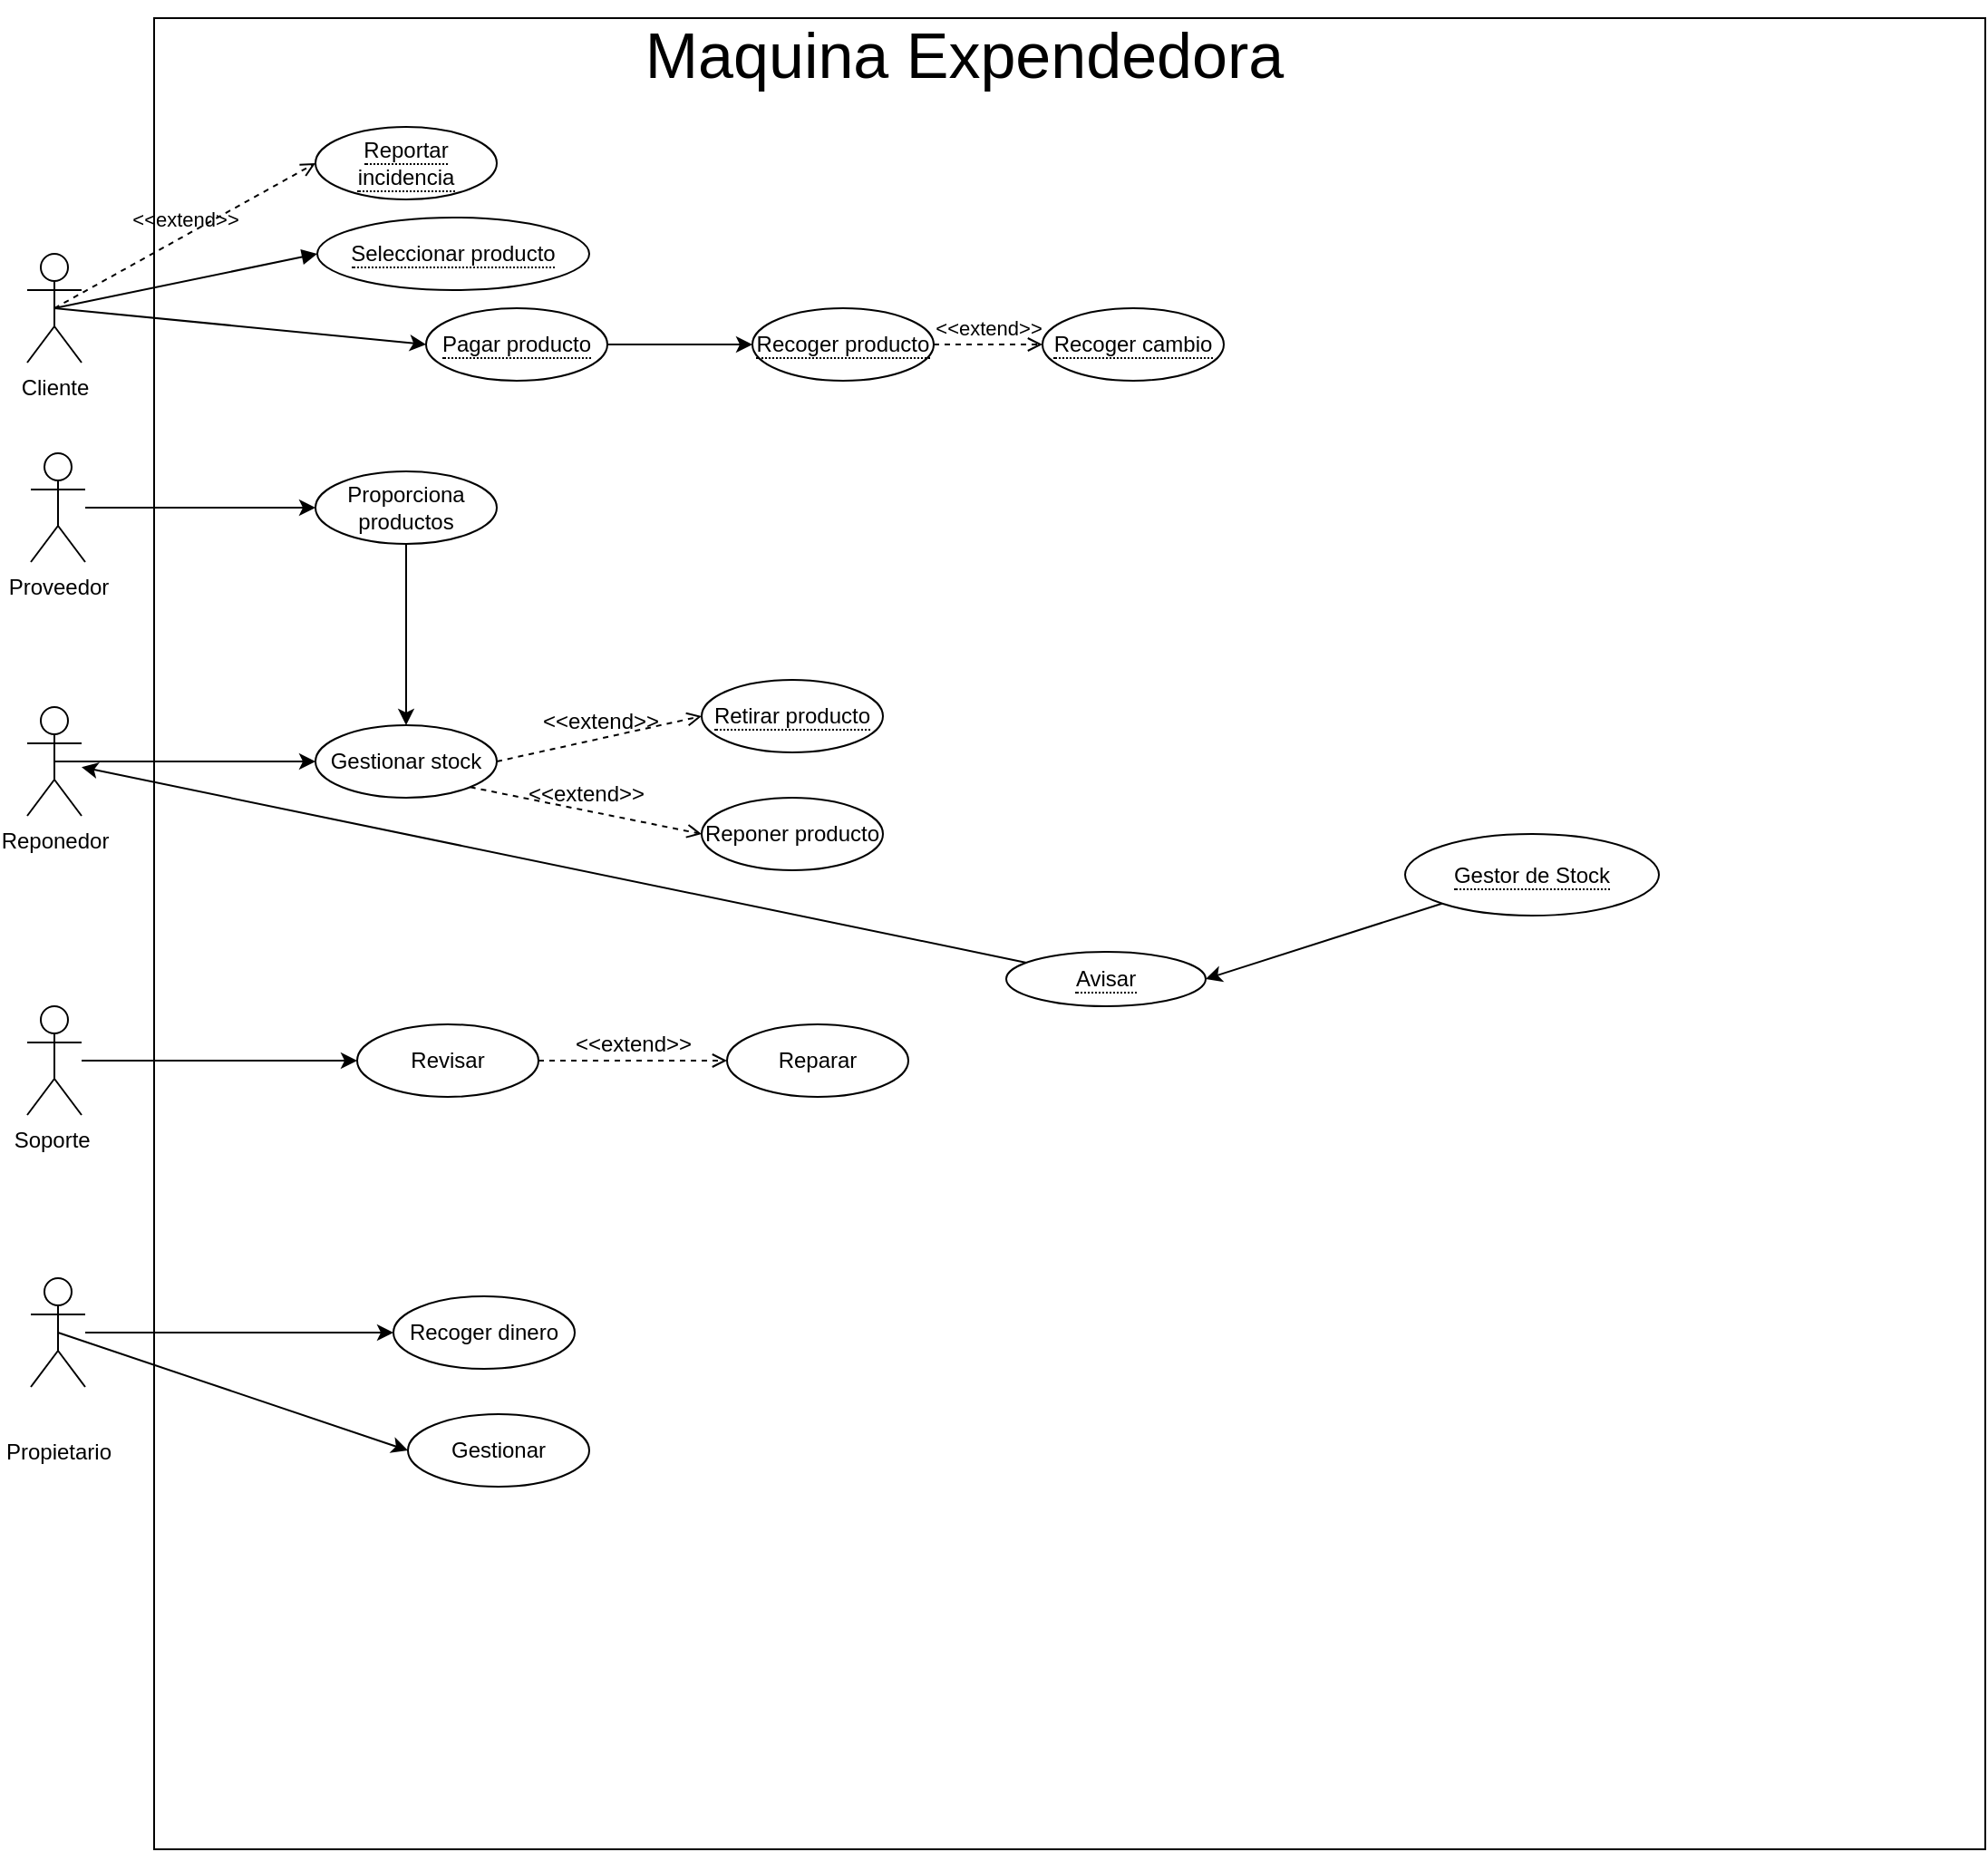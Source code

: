 <mxfile>
    <diagram id="gBqPCkknoRx1zdr07vxR" name="Página-1">
        <mxGraphModel dx="1100" dy="1904" grid="1" gridSize="10" guides="1" tooltips="1" connect="1" arrows="1" fold="1" page="1" pageScale="1" pageWidth="827" pageHeight="1169" math="0" shadow="0">
            <root>
                <mxCell id="0"/>
                <mxCell id="1" parent="0"/>
                <mxCell id="43" value="" style="whiteSpace=wrap;html=1;aspect=fixed;" parent="1" vertex="1">
                    <mxGeometry x="150" y="-60" width="1010" height="1010" as="geometry"/>
                </mxCell>
                <mxCell id="2" value="Cliente" style="shape=umlActor;verticalLabelPosition=bottom;verticalAlign=top;html=1;outlineConnect=0;" parent="1" vertex="1">
                    <mxGeometry x="80" y="70" width="30" height="60" as="geometry"/>
                </mxCell>
                <mxCell id="67" style="edgeStyle=none;html=1;entryX=0;entryY=0.5;entryDx=0;entryDy=0;fontSize=12;" parent="1" source="6" target="66" edge="1">
                    <mxGeometry relative="1" as="geometry"/>
                </mxCell>
                <mxCell id="6" value="Proveedor" style="shape=umlActor;verticalLabelPosition=bottom;verticalAlign=top;html=1;outlineConnect=0;" parent="1" vertex="1">
                    <mxGeometry x="82" y="180" width="30" height="60" as="geometry"/>
                </mxCell>
                <mxCell id="79" style="edgeStyle=none;html=1;entryX=0;entryY=0.5;entryDx=0;entryDy=0;exitX=0.5;exitY=0.5;exitDx=0;exitDy=0;exitPerimeter=0;" edge="1" parent="1" source="2" target="12">
                    <mxGeometry relative="1" as="geometry"/>
                </mxCell>
                <mxCell id="11" value="&lt;span style=&quot;border-bottom: 1px dotted&quot;&gt;Seleccionar producto&lt;/span&gt;" style="ellipse;whiteSpace=wrap;html=1;align=center;" parent="1" vertex="1">
                    <mxGeometry x="240" y="50" width="150" height="40" as="geometry"/>
                </mxCell>
                <mxCell id="80" style="edgeStyle=none;html=1;entryX=0;entryY=0.5;entryDx=0;entryDy=0;" edge="1" parent="1" source="12" target="14">
                    <mxGeometry relative="1" as="geometry"/>
                </mxCell>
                <mxCell id="12" value="&lt;span style=&quot;border-bottom: 1px dotted&quot;&gt;Pagar producto&lt;/span&gt;" style="ellipse;whiteSpace=wrap;html=1;align=center;" parent="1" vertex="1">
                    <mxGeometry x="300" y="100" width="100" height="40" as="geometry"/>
                </mxCell>
                <mxCell id="14" value="&lt;span style=&quot;border-bottom: 1px dotted&quot;&gt;Recoger producto&lt;/span&gt;" style="ellipse;whiteSpace=wrap;html=1;align=center;" parent="1" vertex="1">
                    <mxGeometry x="480" y="100" width="100" height="40" as="geometry"/>
                </mxCell>
                <mxCell id="20" value="" style="html=1;verticalAlign=bottom;labelBackgroundColor=none;endArrow=block;endFill=1;exitX=0.5;exitY=0.5;exitDx=0;exitDy=0;exitPerimeter=0;entryX=0;entryY=0.5;entryDx=0;entryDy=0;" parent="1" source="2" target="11" edge="1">
                    <mxGeometry width="160" relative="1" as="geometry">
                        <mxPoint x="210" y="230" as="sourcePoint"/>
                        <mxPoint x="370" y="230" as="targetPoint"/>
                    </mxGeometry>
                </mxCell>
                <mxCell id="27" value="&amp;lt;&amp;lt;extend&amp;gt;&amp;gt;" style="html=1;verticalAlign=bottom;labelBackgroundColor=none;endArrow=open;endFill=0;dashed=1;exitX=1;exitY=0.5;exitDx=0;exitDy=0;entryX=0;entryY=0.5;entryDx=0;entryDy=0;" parent="1" source="14" target="69" edge="1">
                    <mxGeometry width="160" relative="1" as="geometry">
                        <mxPoint x="290" y="280" as="sourcePoint"/>
                        <mxPoint x="927" y="160" as="targetPoint"/>
                    </mxGeometry>
                </mxCell>
                <mxCell id="44" value="&lt;font style=&quot;font-size: 35px&quot;&gt;Maquina Expendedora&lt;/font&gt;" style="text;html=1;strokeColor=none;fillColor=none;align=center;verticalAlign=middle;whiteSpace=wrap;rounded=0;" parent="1" vertex="1">
                    <mxGeometry x="354" y="-70" width="486" height="60" as="geometry"/>
                </mxCell>
                <mxCell id="57" style="edgeStyle=none;html=1;entryX=0;entryY=0.5;entryDx=0;entryDy=0;fontSize=12;" parent="1" source="45" target="56" edge="1">
                    <mxGeometry relative="1" as="geometry"/>
                </mxCell>
                <mxCell id="45" value="&lt;font style=&quot;font-size: 12px&quot;&gt;Propietario&lt;/font&gt;" style="shape=umlActor;verticalLabelPosition=bottom;verticalAlign=top;html=1;outlineConnect=0;fontSize=35;" parent="1" vertex="1">
                    <mxGeometry x="82" y="635" width="30" height="60" as="geometry"/>
                </mxCell>
                <mxCell id="58" style="edgeStyle=none;html=1;fontSize=12;" parent="1" source="46" target="54" edge="1">
                    <mxGeometry relative="1" as="geometry"/>
                </mxCell>
                <mxCell id="46" value="Soporte&amp;nbsp;" style="shape=umlActor;verticalLabelPosition=bottom;verticalAlign=top;html=1;outlineConnect=0;fontSize=12;" parent="1" vertex="1">
                    <mxGeometry x="80" y="485" width="30" height="60" as="geometry"/>
                </mxCell>
                <mxCell id="48" value="Reponedor" style="shape=umlActor;verticalLabelPosition=bottom;verticalAlign=top;html=1;outlineConnect=0;fontSize=12;" parent="1" vertex="1">
                    <mxGeometry x="80" y="320" width="30" height="60" as="geometry"/>
                </mxCell>
                <mxCell id="52" value="&lt;span style=&quot;border-bottom: 1px dotted&quot;&gt;Retirar producto&lt;/span&gt;" style="ellipse;whiteSpace=wrap;html=1;align=center;" parent="1" vertex="1">
                    <mxGeometry x="452.0" y="305" width="100" height="40" as="geometry"/>
                </mxCell>
                <mxCell id="53" value="Reponer producto" style="ellipse;whiteSpace=wrap;html=1;align=center;" parent="1" vertex="1">
                    <mxGeometry x="452.0" y="370" width="100" height="40" as="geometry"/>
                </mxCell>
                <mxCell id="54" value="Revisar" style="ellipse;whiteSpace=wrap;html=1;align=center;" parent="1" vertex="1">
                    <mxGeometry x="262.0" y="495" width="100" height="40" as="geometry"/>
                </mxCell>
                <mxCell id="55" value="Reparar" style="ellipse;whiteSpace=wrap;html=1;align=center;" parent="1" vertex="1">
                    <mxGeometry x="466.0" y="495" width="100" height="40" as="geometry"/>
                </mxCell>
                <mxCell id="56" value="Recoger dinero" style="ellipse;whiteSpace=wrap;html=1;align=center;" parent="1" vertex="1">
                    <mxGeometry x="282" y="645" width="100" height="40" as="geometry"/>
                </mxCell>
                <mxCell id="59" value="&amp;lt;&amp;lt;extend&amp;gt;&amp;gt;" style="html=1;verticalAlign=bottom;labelBackgroundColor=none;endArrow=open;endFill=0;dashed=1;fontSize=12;exitX=1;exitY=0.5;exitDx=0;exitDy=0;entryX=0;entryY=0.5;entryDx=0;entryDy=0;" parent="1" source="54" target="55" edge="1">
                    <mxGeometry width="160" relative="1" as="geometry">
                        <mxPoint x="332" y="625" as="sourcePoint"/>
                        <mxPoint x="492" y="625" as="targetPoint"/>
                    </mxGeometry>
                </mxCell>
                <mxCell id="60" style="edgeStyle=none;html=1;fontSize=12;exitX=0.5;exitY=0.5;exitDx=0;exitDy=0;exitPerimeter=0;" parent="1" source="48" target="61" edge="1">
                    <mxGeometry relative="1" as="geometry">
                        <mxPoint x="72" y="340" as="sourcePoint"/>
                    </mxGeometry>
                </mxCell>
                <mxCell id="61" value="Gestionar stock" style="ellipse;whiteSpace=wrap;html=1;align=center;" parent="1" vertex="1">
                    <mxGeometry x="239.0" y="330" width="100" height="40" as="geometry"/>
                </mxCell>
                <mxCell id="62" value="&amp;lt;&amp;lt;extend&amp;gt;&amp;gt;" style="html=1;verticalAlign=bottom;labelBackgroundColor=none;endArrow=open;endFill=0;dashed=1;fontSize=12;exitX=1;exitY=0.5;exitDx=0;exitDy=0;" parent="1" source="61" edge="1">
                    <mxGeometry width="160" relative="1" as="geometry">
                        <mxPoint x="342" y="315" as="sourcePoint"/>
                        <mxPoint x="452" y="325" as="targetPoint"/>
                    </mxGeometry>
                </mxCell>
                <mxCell id="63" value="&amp;lt;&amp;lt;extend&amp;gt;&amp;gt;" style="html=1;verticalAlign=bottom;labelBackgroundColor=none;endArrow=open;endFill=0;dashed=1;fontSize=12;exitX=1;exitY=1;exitDx=0;exitDy=0;entryX=0;entryY=0.5;entryDx=0;entryDy=0;" parent="1" source="61" target="53" edge="1">
                    <mxGeometry width="160" relative="1" as="geometry">
                        <mxPoint x="349" y="360" as="sourcePoint"/>
                        <mxPoint x="462" y="335" as="targetPoint"/>
                    </mxGeometry>
                </mxCell>
                <mxCell id="68" style="edgeStyle=none;html=1;exitX=0.5;exitY=1;exitDx=0;exitDy=0;entryX=0.5;entryY=0;entryDx=0;entryDy=0;fontSize=12;" parent="1" source="66" target="61" edge="1">
                    <mxGeometry relative="1" as="geometry"/>
                </mxCell>
                <mxCell id="66" value="Proporciona productos" style="ellipse;whiteSpace=wrap;html=1;align=center;" parent="1" vertex="1">
                    <mxGeometry x="239.0" y="190" width="100" height="40" as="geometry"/>
                </mxCell>
                <mxCell id="69" value="&lt;span style=&quot;border-bottom: 1px dotted&quot;&gt;Recoger cambio&lt;/span&gt;" style="ellipse;whiteSpace=wrap;html=1;align=center;" parent="1" vertex="1">
                    <mxGeometry x="640" y="100" width="100" height="40" as="geometry"/>
                </mxCell>
                <mxCell id="70" value="&lt;span style=&quot;border-bottom: 1px dotted&quot;&gt;Reportar incidencia&lt;/span&gt;" style="ellipse;whiteSpace=wrap;html=1;align=center;" vertex="1" parent="1">
                    <mxGeometry x="239" width="100" height="40" as="geometry"/>
                </mxCell>
                <mxCell id="71" value="&amp;lt;&amp;lt;extend&amp;gt;&amp;gt;" style="html=1;verticalAlign=bottom;labelBackgroundColor=none;endArrow=open;endFill=0;dashed=1;exitX=0.5;exitY=0.5;exitDx=0;exitDy=0;entryX=0;entryY=0.5;entryDx=0;entryDy=0;exitPerimeter=0;" edge="1" parent="1" source="2" target="70">
                    <mxGeometry width="160" relative="1" as="geometry">
                        <mxPoint x="790" y="110.0" as="sourcePoint"/>
                        <mxPoint x="900" y="110.0" as="targetPoint"/>
                    </mxGeometry>
                </mxCell>
                <mxCell id="72" style="edgeStyle=none;html=1;fontSize=12;exitX=0.5;exitY=0.5;exitDx=0;exitDy=0;exitPerimeter=0;entryX=0;entryY=0.5;entryDx=0;entryDy=0;" edge="1" parent="1" source="45" target="73">
                    <mxGeometry relative="1" as="geometry">
                        <mxPoint x="122" y="675" as="sourcePoint"/>
                        <mxPoint x="292.0" y="675" as="targetPoint"/>
                    </mxGeometry>
                </mxCell>
                <mxCell id="73" value="Gestionar" style="ellipse;whiteSpace=wrap;html=1;align=center;" vertex="1" parent="1">
                    <mxGeometry x="290" y="710" width="100" height="40" as="geometry"/>
                </mxCell>
                <mxCell id="76" style="edgeStyle=none;html=1;entryX=1;entryY=0.5;entryDx=0;entryDy=0;" edge="1" parent="1" source="74" target="75">
                    <mxGeometry relative="1" as="geometry"/>
                </mxCell>
                <mxCell id="74" value="&lt;span style=&quot;border-bottom: 1px dotted&quot;&gt;Gestor de Stock&lt;/span&gt;" style="ellipse;whiteSpace=wrap;html=1;align=center;" vertex="1" parent="1">
                    <mxGeometry x="840" y="390" width="140" height="45" as="geometry"/>
                </mxCell>
                <mxCell id="78" style="edgeStyle=none;html=1;" edge="1" parent="1" source="75" target="48">
                    <mxGeometry relative="1" as="geometry"/>
                </mxCell>
                <mxCell id="75" value="&lt;span style=&quot;border-bottom: 1px dotted&quot;&gt;Avisar&lt;/span&gt;" style="ellipse;whiteSpace=wrap;html=1;align=center;" vertex="1" parent="1">
                    <mxGeometry x="620" y="455" width="110" height="30" as="geometry"/>
                </mxCell>
            </root>
        </mxGraphModel>
    </diagram>
</mxfile>